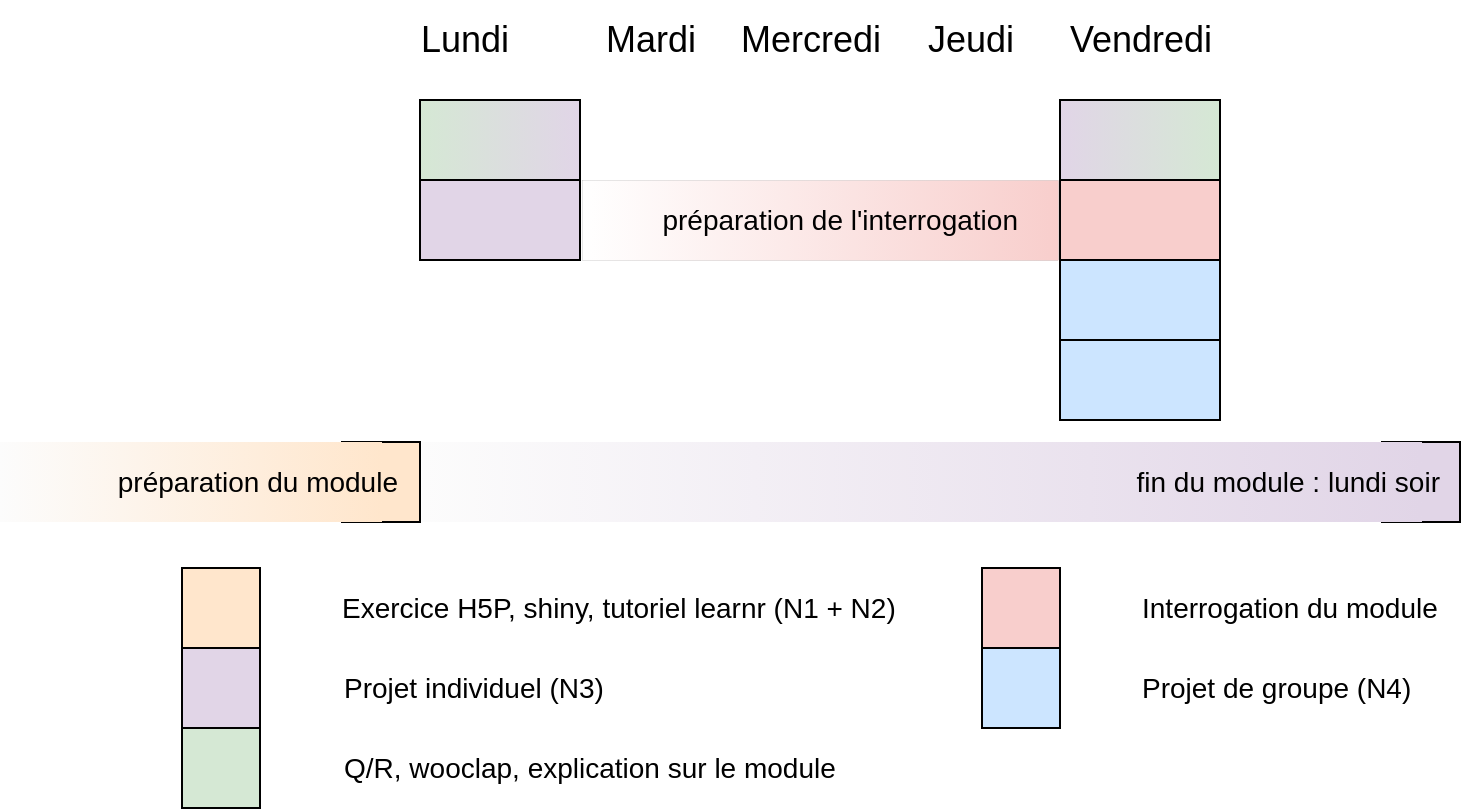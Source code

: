 <mxfile version="23.1.5" type="device">
  <diagram name="Page-1" id="CEhUcpcDS3GgQl0MXblH">
    <mxGraphModel dx="1500" dy="841" grid="1" gridSize="10" guides="1" tooltips="1" connect="1" arrows="1" fold="1" page="1" pageScale="1" pageWidth="827" pageHeight="1169" math="0" shadow="0">
      <root>
        <mxCell id="0" />
        <mxCell id="1" parent="0" />
        <mxCell id="HqdsEA6e2Al_01qUzIz--4" value="" style="rounded=0;whiteSpace=wrap;html=1;fillColor=#FFE6CC;strokeColor=#000000;strokeWidth=1;" parent="1" vertex="1">
          <mxGeometry x="200" y="411" width="39" height="40" as="geometry" />
        </mxCell>
        <mxCell id="HqdsEA6e2Al_01qUzIz--1" value="" style="rounded=0;whiteSpace=wrap;html=1;fillColor=#ffe6cc;strokeColor=none;gradientColor=#fcfcfc;gradientDirection=west;" parent="1" vertex="1">
          <mxGeometry x="29" y="411" width="191" height="40" as="geometry" />
        </mxCell>
        <mxCell id="HqdsEA6e2Al_01qUzIz--5" value="&lt;font style=&quot;font-size: 18px;&quot;&gt;Lundi&lt;span style=&quot;white-space: pre;&quot;&gt;&#x9;&lt;/span&gt;&lt;/font&gt;" style="text;html=1;align=center;verticalAlign=middle;resizable=0;points=[];autosize=1;strokeColor=none;fillColor=none;" parent="1" vertex="1">
          <mxGeometry x="229" y="190" width="100" height="40" as="geometry" />
        </mxCell>
        <mxCell id="HqdsEA6e2Al_01qUzIz--8" value="&lt;span style=&quot;font-size: 18px;&quot;&gt;Mardi&lt;/span&gt;" style="text;html=1;align=center;verticalAlign=middle;resizable=0;points=[];autosize=1;strokeColor=none;fillColor=none;" parent="1" vertex="1">
          <mxGeometry x="319" y="190" width="70" height="40" as="geometry" />
        </mxCell>
        <mxCell id="HqdsEA6e2Al_01qUzIz--9" value="&lt;span style=&quot;font-size: 18px;&quot;&gt;Mercredi&lt;/span&gt;" style="text;html=1;align=center;verticalAlign=middle;resizable=0;points=[];autosize=1;strokeColor=none;fillColor=none;" parent="1" vertex="1">
          <mxGeometry x="389" y="190" width="90" height="40" as="geometry" />
        </mxCell>
        <mxCell id="HqdsEA6e2Al_01qUzIz--10" value="&lt;span style=&quot;font-size: 18px;&quot;&gt;Jeudi&lt;/span&gt;" style="text;html=1;align=center;verticalAlign=middle;resizable=0;points=[];autosize=1;strokeColor=none;fillColor=none;" parent="1" vertex="1">
          <mxGeometry x="479" y="190" width="70" height="40" as="geometry" />
        </mxCell>
        <mxCell id="HqdsEA6e2Al_01qUzIz--11" value="&lt;span style=&quot;font-size: 18px;&quot;&gt;Vendredi&lt;br&gt;&lt;/span&gt;" style="text;html=1;align=center;verticalAlign=middle;resizable=0;points=[];autosize=1;strokeColor=none;fillColor=none;" parent="1" vertex="1">
          <mxGeometry x="554" y="190" width="90" height="40" as="geometry" />
        </mxCell>
        <mxCell id="HqdsEA6e2Al_01qUzIz--12" value="" style="rounded=0;whiteSpace=wrap;html=1;gradientDirection=west;fillColor=#E1D5E7;strokeColor=#000000;gradientColor=#D5E8D4;strokeWidth=1;" parent="1" vertex="1">
          <mxGeometry x="239" y="240" width="80" height="40" as="geometry" />
        </mxCell>
        <mxCell id="HqdsEA6e2Al_01qUzIz--13" value="" style="rounded=0;whiteSpace=wrap;html=1;fillColor=#E1D5E7;" parent="1" vertex="1">
          <mxGeometry x="239" y="280" width="80" height="40" as="geometry" />
        </mxCell>
        <mxCell id="HqdsEA6e2Al_01qUzIz--14" value="" style="rounded=0;whiteSpace=wrap;html=1;fillColor=#E1D5E7;strokeColor=#000000;gradientColor=#D5E8D4;gradientDirection=east;" parent="1" vertex="1">
          <mxGeometry x="559" y="240" width="80" height="40" as="geometry" />
        </mxCell>
        <mxCell id="HqdsEA6e2Al_01qUzIz--15" value="" style="rounded=0;whiteSpace=wrap;html=1;fillColor=#f8cecc;strokeColor=#000000;" parent="1" vertex="1">
          <mxGeometry x="559" y="280" width="80" height="40" as="geometry" />
        </mxCell>
        <mxCell id="HqdsEA6e2Al_01qUzIz--16" value="" style="rounded=0;whiteSpace=wrap;html=1;fillColor=#CCE5FF;" parent="1" vertex="1">
          <mxGeometry x="559" y="320" width="80" height="40" as="geometry" />
        </mxCell>
        <mxCell id="HqdsEA6e2Al_01qUzIz--17" value="" style="rounded=0;whiteSpace=wrap;html=1;fillColor=#CCE5FF;" parent="1" vertex="1">
          <mxGeometry x="559" y="360" width="80" height="40" as="geometry" />
        </mxCell>
        <mxCell id="HqdsEA6e2Al_01qUzIz--18" value="" style="rounded=0;whiteSpace=wrap;html=1;fillColor=#E1D5E7;strokeColor=#000000;" parent="1" vertex="1">
          <mxGeometry x="720" y="411" width="39" height="40" as="geometry" />
        </mxCell>
        <mxCell id="HqdsEA6e2Al_01qUzIz--19" value="" style="rounded=0;whiteSpace=wrap;html=1;fillColor=#E1D5E7;strokeColor=none;gradientColor=#fcfcfc;gradientDirection=west;" parent="1" vertex="1">
          <mxGeometry x="240" y="411" width="500" height="40" as="geometry" />
        </mxCell>
        <mxCell id="HqdsEA6e2Al_01qUzIz--21" value="" style="rounded=0;whiteSpace=wrap;html=1;fillColor=#FFE6CC;strokeColor=#000000;strokeWidth=1;" parent="1" vertex="1">
          <mxGeometry x="120" y="474" width="39" height="40" as="geometry" />
        </mxCell>
        <mxCell id="HqdsEA6e2Al_01qUzIz--22" value="" style="rounded=0;whiteSpace=wrap;html=1;fillColor=#E1D5E7;strokeColor=#000000;" parent="1" vertex="1">
          <mxGeometry x="120" y="514" width="39" height="40" as="geometry" />
        </mxCell>
        <mxCell id="HqdsEA6e2Al_01qUzIz--23" value="" style="rounded=0;whiteSpace=wrap;html=1;gradientDirection=west;fillColor=#D5E8D4;strokeColor=#000000;gradientColor=none;strokeWidth=1;" parent="1" vertex="1">
          <mxGeometry x="120" y="554" width="39" height="40" as="geometry" />
        </mxCell>
        <mxCell id="HqdsEA6e2Al_01qUzIz--24" value="" style="rounded=0;whiteSpace=wrap;html=1;fillColor=#f8cecc;strokeColor=#000000;" parent="1" vertex="1">
          <mxGeometry x="520" y="474" width="39" height="40" as="geometry" />
        </mxCell>
        <mxCell id="HqdsEA6e2Al_01qUzIz--25" value="" style="rounded=0;whiteSpace=wrap;html=1;fillColor=#CCE5FF;" parent="1" vertex="1">
          <mxGeometry x="520" y="514" width="39" height="40" as="geometry" />
        </mxCell>
        <mxCell id="HqdsEA6e2Al_01qUzIz--26" value="&lt;font style=&quot;font-size: 14px;&quot;&gt;Exercice H5P, shiny, tutoriel learnr (N1 + N2)&lt;/font&gt;" style="text;html=1;align=left;verticalAlign=middle;resizable=0;points=[];autosize=1;strokeColor=none;fillColor=none;" parent="1" vertex="1">
          <mxGeometry x="198" y="479" width="300" height="30" as="geometry" />
        </mxCell>
        <mxCell id="HqdsEA6e2Al_01qUzIz--27" value="&lt;font style=&quot;font-size: 14px;&quot;&gt;Projet individuel (N3)&lt;/font&gt;" style="text;html=1;align=left;verticalAlign=middle;resizable=0;points=[];autosize=1;strokeColor=none;fillColor=none;" parent="1" vertex="1">
          <mxGeometry x="199" y="519" width="150" height="30" as="geometry" />
        </mxCell>
        <mxCell id="HqdsEA6e2Al_01qUzIz--28" value="&lt;font style=&quot;font-size: 14px;&quot;&gt;Q/R, wooclap, explication sur le module&lt;/font&gt;" style="text;html=1;align=left;verticalAlign=middle;resizable=0;points=[];autosize=1;strokeColor=none;fillColor=none;" parent="1" vertex="1">
          <mxGeometry x="199" y="559" width="270" height="30" as="geometry" />
        </mxCell>
        <mxCell id="HqdsEA6e2Al_01qUzIz--30" value="&lt;span style=&quot;font-size: 14px;&quot;&gt;Interrogation du module&lt;/span&gt;" style="text;html=1;align=left;verticalAlign=middle;resizable=0;points=[];autosize=1;strokeColor=none;fillColor=none;" parent="1" vertex="1">
          <mxGeometry x="598" y="479" width="170" height="30" as="geometry" />
        </mxCell>
        <mxCell id="HqdsEA6e2Al_01qUzIz--31" value="&lt;span style=&quot;font-size: 14px;&quot;&gt;Projet de groupe (N4)&lt;/span&gt;" style="text;html=1;align=left;verticalAlign=middle;resizable=0;points=[];autosize=1;strokeColor=none;fillColor=none;" parent="1" vertex="1">
          <mxGeometry x="598" y="519" width="160" height="30" as="geometry" />
        </mxCell>
        <mxCell id="HqdsEA6e2Al_01qUzIz--32" value="&lt;font style=&quot;font-size: 14px;&quot;&gt;fin du module : lundi soir&lt;/font&gt;" style="text;html=1;align=right;verticalAlign=middle;resizable=0;points=[];autosize=1;strokeColor=none;fillColor=none;" parent="1" vertex="1">
          <mxGeometry x="570" y="416" width="180" height="30" as="geometry" />
        </mxCell>
        <mxCell id="HqdsEA6e2Al_01qUzIz--33" value="&lt;font style=&quot;font-size: 14px;&quot;&gt;préparation du module&lt;/font&gt;" style="text;html=1;align=right;verticalAlign=middle;resizable=0;points=[];autosize=1;strokeColor=none;fillColor=none;" parent="1" vertex="1">
          <mxGeometry x="69" y="416" width="160" height="30" as="geometry" />
        </mxCell>
        <mxCell id="HqdsEA6e2Al_01qUzIz--34" value="" style="rounded=0;whiteSpace=wrap;html=1;fillColor=#f8cecc;strokeColor=#000000;gradientColor=#FFFFFF;gradientDirection=west;strokeWidth=0;" parent="1" vertex="1">
          <mxGeometry x="320" y="280" width="238" height="40" as="geometry" />
        </mxCell>
        <mxCell id="HqdsEA6e2Al_01qUzIz--36" value="&lt;font style=&quot;font-size: 14px;&quot;&gt;préparation de l&#39;interrogation&lt;/font&gt;" style="text;html=1;align=right;verticalAlign=middle;resizable=0;points=[];autosize=1;strokeColor=none;fillColor=none;" parent="1" vertex="1">
          <mxGeometry x="339" y="285" width="200" height="30" as="geometry" />
        </mxCell>
      </root>
    </mxGraphModel>
  </diagram>
</mxfile>
